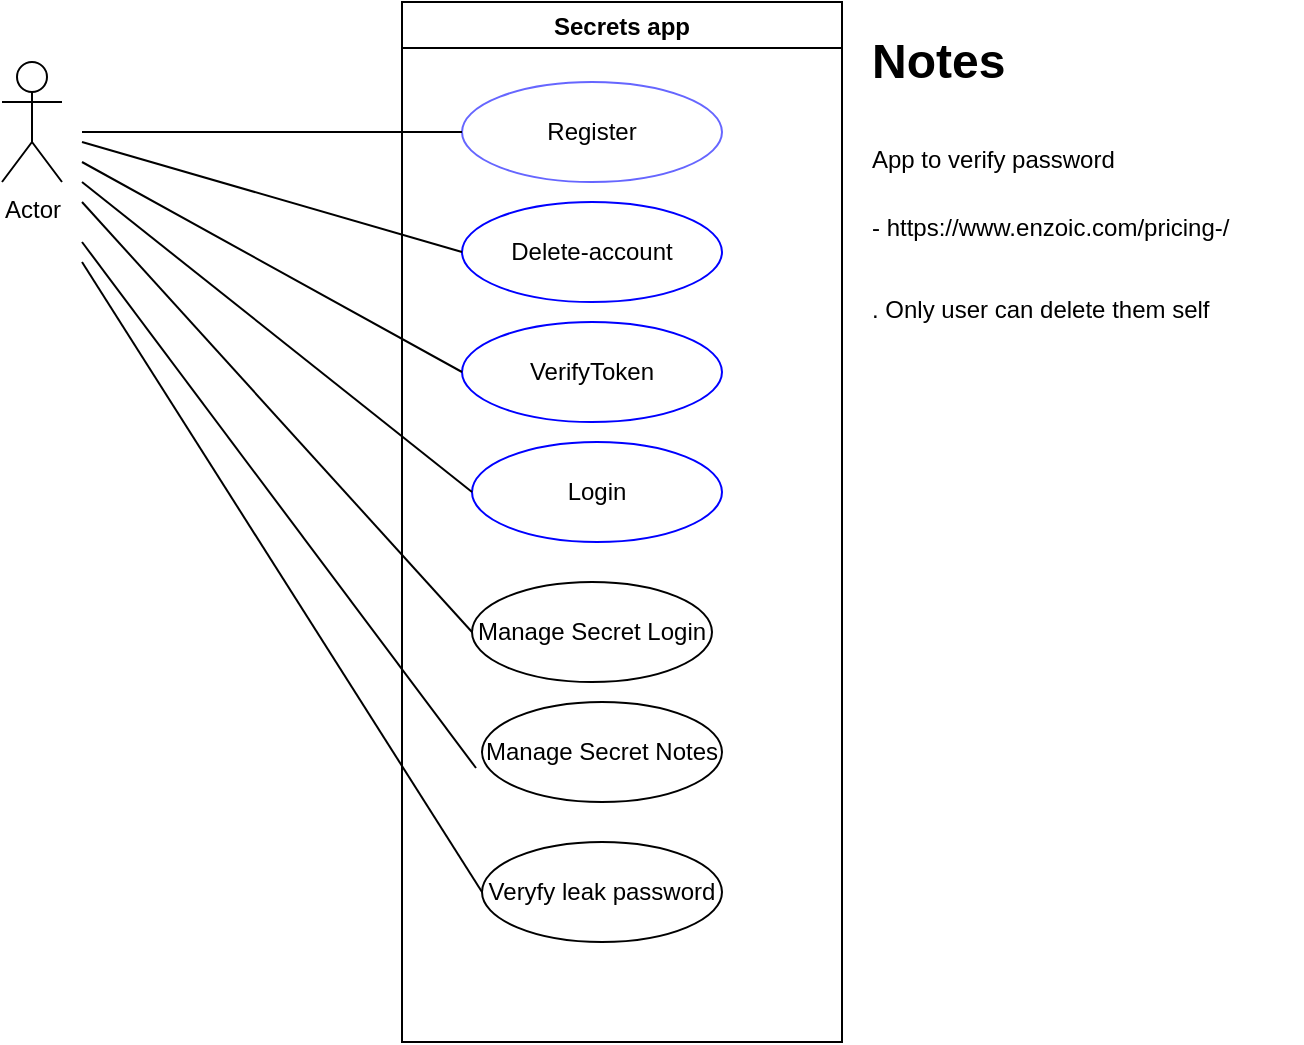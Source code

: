 <mxfile version="20.2.3" type="device" pages="4"><diagram id="1zSWGZ4YkznR0s2wG29c" name="Use cases"><mxGraphModel dx="1584" dy="905" grid="1" gridSize="10" guides="1" tooltips="1" connect="1" arrows="1" fold="1" page="1" pageScale="1" pageWidth="3300" pageHeight="4681" math="0" shadow="0"><root><mxCell id="0"/><mxCell id="1" parent="0"/><mxCell id="c0KjaMjC1XjiGLoEVpWk-1" value="Secrets app" style="swimlane;" parent="1" vertex="1"><mxGeometry x="580" y="160" width="220" height="520" as="geometry"/></mxCell><mxCell id="c0KjaMjC1XjiGLoEVpWk-2" value="Login" style="ellipse;whiteSpace=wrap;html=1;strokeColor=#0000FF;" parent="c0KjaMjC1XjiGLoEVpWk-1" vertex="1"><mxGeometry x="35" y="220" width="125" height="50" as="geometry"/></mxCell><mxCell id="c0KjaMjC1XjiGLoEVpWk-3" value="Register" style="ellipse;whiteSpace=wrap;html=1;strokeColor=#6666FF;" parent="c0KjaMjC1XjiGLoEVpWk-1" vertex="1"><mxGeometry x="30" y="40" width="130" height="50" as="geometry"/></mxCell><mxCell id="c0KjaMjC1XjiGLoEVpWk-4" value="Manage Secret Notes" style="ellipse;whiteSpace=wrap;html=1;" parent="c0KjaMjC1XjiGLoEVpWk-1" vertex="1"><mxGeometry x="40" y="350" width="120" height="50" as="geometry"/></mxCell><mxCell id="c0KjaMjC1XjiGLoEVpWk-5" value="Manage Secret Login" style="ellipse;whiteSpace=wrap;html=1;" parent="c0KjaMjC1XjiGLoEVpWk-1" vertex="1"><mxGeometry x="35" y="290" width="120" height="50" as="geometry"/></mxCell><mxCell id="0sYrpCbf6ypkABZBWFOA-1" value="Delete-account" style="ellipse;whiteSpace=wrap;html=1;strokeColor=#0000FF;" parent="c0KjaMjC1XjiGLoEVpWk-1" vertex="1"><mxGeometry x="30" y="100" width="130" height="50" as="geometry"/></mxCell><mxCell id="0sYrpCbf6ypkABZBWFOA-2" value="Veryfy leak password" style="ellipse;whiteSpace=wrap;html=1;" parent="c0KjaMjC1XjiGLoEVpWk-1" vertex="1"><mxGeometry x="40" y="420" width="120" height="50" as="geometry"/></mxCell><mxCell id="6meinT0-F7PYVYHXCCO--1" value="VerifyToken" style="ellipse;whiteSpace=wrap;html=1;strokeColor=#0000FF;" parent="c0KjaMjC1XjiGLoEVpWk-1" vertex="1"><mxGeometry x="30" y="160" width="130" height="50" as="geometry"/></mxCell><mxCell id="c0KjaMjC1XjiGLoEVpWk-6" value="Actor" style="shape=umlActor;verticalLabelPosition=bottom;verticalAlign=top;html=1;outlineConnect=0;" parent="1" vertex="1"><mxGeometry x="380" y="190" width="30" height="60" as="geometry"/></mxCell><mxCell id="c0KjaMjC1XjiGLoEVpWk-7" value="" style="endArrow=none;html=1;rounded=0;entryX=0;entryY=0.5;entryDx=0;entryDy=0;" parent="1" target="c0KjaMjC1XjiGLoEVpWk-3" edge="1"><mxGeometry width="50" height="50" relative="1" as="geometry"><mxPoint x="420" y="225" as="sourcePoint"/><mxPoint x="820" y="440" as="targetPoint"/></mxGeometry></mxCell><mxCell id="c0KjaMjC1XjiGLoEVpWk-8" value="" style="endArrow=none;html=1;rounded=0;entryX=0;entryY=0.5;entryDx=0;entryDy=0;" parent="1" target="c0KjaMjC1XjiGLoEVpWk-2" edge="1"><mxGeometry width="50" height="50" relative="1" as="geometry"><mxPoint x="420" y="250" as="sourcePoint"/><mxPoint x="530" y="300" as="targetPoint"/></mxGeometry></mxCell><mxCell id="c0KjaMjC1XjiGLoEVpWk-9" value="" style="endArrow=none;html=1;rounded=0;entryX=0;entryY=0.5;entryDx=0;entryDy=0;" parent="1" target="c0KjaMjC1XjiGLoEVpWk-5" edge="1"><mxGeometry width="50" height="50" relative="1" as="geometry"><mxPoint x="420" y="260" as="sourcePoint"/><mxPoint x="470" y="350" as="targetPoint"/></mxGeometry></mxCell><mxCell id="c0KjaMjC1XjiGLoEVpWk-10" value="" style="endArrow=none;html=1;rounded=0;entryX=-0.025;entryY=0.66;entryDx=0;entryDy=0;entryPerimeter=0;" parent="1" target="c0KjaMjC1XjiGLoEVpWk-4" edge="1"><mxGeometry width="50" height="50" relative="1" as="geometry"><mxPoint x="420" y="280" as="sourcePoint"/><mxPoint x="480" y="400" as="targetPoint"/></mxGeometry></mxCell><mxCell id="0sYrpCbf6ypkABZBWFOA-3" value="" style="endArrow=none;html=1;rounded=0;exitX=0;exitY=0.5;exitDx=0;exitDy=0;" parent="1" source="0sYrpCbf6ypkABZBWFOA-2" edge="1"><mxGeometry width="50" height="50" relative="1" as="geometry"><mxPoint x="780" y="490" as="sourcePoint"/><mxPoint x="420" y="290" as="targetPoint"/></mxGeometry></mxCell><mxCell id="6meinT0-F7PYVYHXCCO--2" value="" style="endArrow=none;html=1;rounded=0;exitX=0;exitY=0.5;exitDx=0;exitDy=0;" parent="1" source="0sYrpCbf6ypkABZBWFOA-1" edge="1"><mxGeometry width="50" height="50" relative="1" as="geometry"><mxPoint x="780" y="490" as="sourcePoint"/><mxPoint x="420" y="230" as="targetPoint"/></mxGeometry></mxCell><mxCell id="6meinT0-F7PYVYHXCCO--3" value="" style="endArrow=none;html=1;rounded=0;exitX=0;exitY=0.5;exitDx=0;exitDy=0;" parent="1" source="6meinT0-F7PYVYHXCCO--1" edge="1"><mxGeometry width="50" height="50" relative="1" as="geometry"><mxPoint x="300" y="420" as="sourcePoint"/><mxPoint x="420" y="240" as="targetPoint"/></mxGeometry></mxCell><mxCell id="T9KJWvarwyQUrdCG68Nn-1" value="&lt;h1&gt;&lt;span style=&quot;background-color: initial;&quot;&gt;Notes&lt;/span&gt;&lt;/h1&gt;&lt;h1&gt;&lt;span style=&quot;background-color: initial; font-size: 12px; font-weight: normal;&quot;&gt;App to verify password&amp;nbsp;&lt;/span&gt;&lt;/h1&gt;- https://www.enzoic.com/pricing-/&lt;h1&gt;&lt;span style=&quot;background-color: initial; font-size: 12px; font-weight: normal;&quot;&gt;. Only user can delete them self&amp;nbsp;&lt;/span&gt;&lt;br&gt;&lt;/h1&gt;" style="text;html=1;strokeColor=none;fillColor=none;spacing=5;spacingTop=-20;whiteSpace=wrap;overflow=hidden;rounded=0;" parent="1" vertex="1"><mxGeometry x="810" y="170" width="220" height="180" as="geometry"/></mxCell></root></mxGraphModel></diagram><diagram id="rDgFYK_eVO0XQKh0l6NA" name="Arquitecture-components"><mxGraphModel dx="1584" dy="905" grid="1" gridSize="10" guides="1" tooltips="1" connect="1" arrows="1" fold="1" page="1" pageScale="1" pageWidth="3300" pageHeight="4681" math="0" shadow="0"><root><mxCell id="0"/><mxCell id="1" parent="0"/><mxCell id="UdvS4ZAOFk8uiO6VuKk7-1" value="Backend server " style="swimlane;" parent="1" vertex="1"><mxGeometry x="600" y="220" width="400" height="270" as="geometry"/></mxCell><mxCell id="rLjw9fbIJYI8f9j2ftbb-34" style="edgeStyle=orthogonalEdgeStyle;rounded=0;orthogonalLoop=1;jettySize=auto;html=1;endArrow=none;endFill=0;" parent="UdvS4ZAOFk8uiO6VuKk7-1" source="rLjw9fbIJYI8f9j2ftbb-18" target="rLjw9fbIJYI8f9j2ftbb-20" edge="1"><mxGeometry relative="1" as="geometry"/></mxCell><mxCell id="rLjw9fbIJYI8f9j2ftbb-18" value="Auth" style="shape=module;align=left;spacingLeft=20;align=center;verticalAlign=top;strokeColor=#000000;fillColor=#FFFFFF;" parent="UdvS4ZAOFk8uiO6VuKk7-1" vertex="1"><mxGeometry x="60" y="60" width="130" height="60" as="geometry"/></mxCell><mxCell id="rLjw9fbIJYI8f9j2ftbb-35" style="edgeStyle=orthogonalEdgeStyle;rounded=0;orthogonalLoop=1;jettySize=auto;html=1;entryX=0;entryY=0;entryDx=0;entryDy=35;entryPerimeter=0;endArrow=none;endFill=0;" parent="UdvS4ZAOFk8uiO6VuKk7-1" source="rLjw9fbIJYI8f9j2ftbb-19" target="rLjw9fbIJYI8f9j2ftbb-20" edge="1"><mxGeometry relative="1" as="geometry"/></mxCell><mxCell id="M9wKYBilMoGEnmHelOAt-2" style="edgeStyle=orthogonalEdgeStyle;rounded=0;orthogonalLoop=1;jettySize=auto;html=1;entryX=0.042;entryY=0.52;entryDx=0;entryDy=0;entryPerimeter=0;endArrow=none;endFill=0;" parent="UdvS4ZAOFk8uiO6VuKk7-1" source="rLjw9fbIJYI8f9j2ftbb-19" target="M9wKYBilMoGEnmHelOAt-1" edge="1"><mxGeometry relative="1" as="geometry"/></mxCell><mxCell id="rLjw9fbIJYI8f9j2ftbb-19" value="Secret" style="shape=module;align=left;spacingLeft=20;align=center;verticalAlign=top;strokeColor=#000000;fillColor=#FFFFFF;" parent="UdvS4ZAOFk8uiO6VuKk7-1" vertex="1"><mxGeometry x="60" y="160" width="130" height="60" as="geometry"/></mxCell><mxCell id="rLjw9fbIJYI8f9j2ftbb-20" value="DB" style="shape=module;align=left;spacingLeft=20;align=center;verticalAlign=top;strokeColor=#000000;fillColor=#FFFFFF;" parent="UdvS4ZAOFk8uiO6VuKk7-1" vertex="1"><mxGeometry x="250" y="60" width="120" height="70" as="geometry"/></mxCell><mxCell id="rLjw9fbIJYI8f9j2ftbb-28" style="edgeStyle=orthogonalEdgeStyle;rounded=0;orthogonalLoop=1;jettySize=auto;html=1;endArrow=none;endFill=0;" parent="UdvS4ZAOFk8uiO6VuKk7-1" source="rLjw9fbIJYI8f9j2ftbb-25" target="rLjw9fbIJYI8f9j2ftbb-18" edge="1"><mxGeometry relative="1" as="geometry"/></mxCell><mxCell id="rLjw9fbIJYI8f9j2ftbb-25" value="" style="shape=providedRequiredInterface;html=1;verticalLabelPosition=bottom;sketch=0;strokeColor=#000000;fillColor=#FFFFFF;rotation=-185;" parent="UdvS4ZAOFk8uiO6VuKk7-1" vertex="1"><mxGeometry x="20" y="80" width="20" height="20" as="geometry"/></mxCell><mxCell id="rLjw9fbIJYI8f9j2ftbb-33" style="edgeStyle=orthogonalEdgeStyle;rounded=0;orthogonalLoop=1;jettySize=auto;html=1;endArrow=none;endFill=0;" parent="UdvS4ZAOFk8uiO6VuKk7-1" source="rLjw9fbIJYI8f9j2ftbb-29" target="rLjw9fbIJYI8f9j2ftbb-19" edge="1"><mxGeometry relative="1" as="geometry"/></mxCell><mxCell id="rLjw9fbIJYI8f9j2ftbb-29" value="" style="shape=providedRequiredInterface;html=1;verticalLabelPosition=bottom;sketch=0;strokeColor=#000000;fillColor=#FFFFFF;rotation=-185;" parent="UdvS4ZAOFk8uiO6VuKk7-1" vertex="1"><mxGeometry x="20" y="180" width="20" height="20" as="geometry"/></mxCell><mxCell id="rLjw9fbIJYI8f9j2ftbb-15" value="" style="sketch=0;aspect=fixed;html=1;points=[];align=center;image;fontSize=12;image=img/lib/mscae/Azure_Database_for_MySQL_servers.svg;strokeColor=#000000;fillColor=#FFFFFF;" parent="UdvS4ZAOFk8uiO6VuKk7-1" vertex="1"><mxGeometry x="304" y="86" width="30.4" height="40" as="geometry"/></mxCell><mxCell id="M9wKYBilMoGEnmHelOAt-1" value="Verify leak&#10;password" style="shape=module;align=left;spacingLeft=20;align=center;verticalAlign=top;strokeColor=#000000;fillColor=#FFFFFF;" parent="UdvS4ZAOFk8uiO6VuKk7-1" vertex="1"><mxGeometry x="250" y="180" width="120" height="50" as="geometry"/></mxCell><mxCell id="rLjw9fbIJYI8f9j2ftbb-5" value="FrontEnd Api" style="swimlane;fillColor=#FFFFFF;" parent="1" vertex="1"><mxGeometry x="250" y="220" width="240" height="260" as="geometry"/></mxCell><mxCell id="rLjw9fbIJYI8f9j2ftbb-12" value="Auth" style="swimlane;" parent="rLjw9fbIJYI8f9j2ftbb-5" vertex="1"><mxGeometry x="40" y="40" width="150" height="70" as="geometry"/></mxCell><mxCell id="rLjw9fbIJYI8f9j2ftbb-13" value="Secret" style="swimlane;" parent="rLjw9fbIJYI8f9j2ftbb-5" vertex="1"><mxGeometry x="40" y="150" width="150" height="80" as="geometry"/></mxCell><mxCell id="rLjw9fbIJYI8f9j2ftbb-27" style="edgeStyle=orthogonalEdgeStyle;rounded=0;orthogonalLoop=1;jettySize=auto;html=1;entryX=1;entryY=0.5;entryDx=0;entryDy=0;entryPerimeter=0;endArrow=none;endFill=0;" parent="1" source="rLjw9fbIJYI8f9j2ftbb-12" target="rLjw9fbIJYI8f9j2ftbb-25" edge="1"><mxGeometry relative="1" as="geometry"/></mxCell><mxCell id="rLjw9fbIJYI8f9j2ftbb-30" style="edgeStyle=orthogonalEdgeStyle;rounded=0;orthogonalLoop=1;jettySize=auto;html=1;entryX=1;entryY=0.5;entryDx=0;entryDy=0;entryPerimeter=0;endArrow=none;endFill=0;" parent="1" source="rLjw9fbIJYI8f9j2ftbb-13" target="rLjw9fbIJYI8f9j2ftbb-29" edge="1"><mxGeometry relative="1" as="geometry"/></mxCell><mxCell id="d1Tbd1w7pAjsljACcPdv-1" value="&lt;h1&gt;Note&lt;/h1&gt;&lt;p&gt;- The sql &lt;u&gt;query have to make in&amp;nbsp; Store procedures&lt;/u&gt;.&lt;/p&gt;&lt;p&gt;-&amp;nbsp; Crear repo front y back * Gio&lt;/p&gt;&lt;p&gt;-&amp;nbsp; Api que haga llamado a un SP repo git - Spring Web&amp;nbsp;&lt;/p&gt;" style="text;html=1;strokeColor=none;fillColor=none;spacing=5;spacingTop=-20;whiteSpace=wrap;overflow=hidden;rounded=0;" parent="1" vertex="1"><mxGeometry x="250" y="510" width="350" height="120" as="geometry"/></mxCell></root></mxGraphModel></diagram><diagram id="fa6pDN-ql7N9ZuGto5j2" name="ER"><mxGraphModel dx="634" dy="362" grid="1" gridSize="10" guides="1" tooltips="1" connect="1" arrows="1" fold="1" page="1" pageScale="1" pageWidth="3300" pageHeight="4681" math="0" shadow="0"><root><mxCell id="0"/><mxCell id="1" parent="0"/><mxCell id="lTCs6kBQ0I_-iMZ3h4Wi-3" value="&lt;div style=&quot;box-sizing:border-box;width:100%;background:#e4e4e4;padding:2px;&quot;&gt;user&lt;/div&gt;&lt;table style=&quot;width:100%;font-size:1em;&quot; cellpadding=&quot;2&quot; cellspacing=&quot;0&quot;&gt;&lt;tbody&gt;&lt;tr&gt;&lt;td&gt;PK&lt;/td&gt;&lt;td&gt;user_id&lt;/td&gt;&lt;/tr&gt;&lt;tr&gt;&lt;td&gt;FK1&lt;/td&gt;&lt;td&gt;foreignKey&lt;/td&gt;&lt;/tr&gt;&lt;tr&gt;&lt;td&gt;&lt;/td&gt;&lt;td&gt;fieldname&lt;/td&gt;&lt;/tr&gt;&lt;/tbody&gt;&lt;/table&gt;" style="verticalAlign=top;align=left;overflow=fill;html=1;strokeColor=#000000;fillColor=#FFFFFF;" parent="1" vertex="1"><mxGeometry x="750" y="380" width="180" height="90" as="geometry"/></mxCell><mxCell id="lTCs6kBQ0I_-iMZ3h4Wi-6" style="edgeStyle=orthogonalEdgeStyle;rounded=0;orthogonalLoop=1;jettySize=auto;html=1;entryX=0;entryY=0.5;entryDx=0;entryDy=0;endArrow=classic;endFill=1;" parent="1" source="lTCs6kBQ0I_-iMZ3h4Wi-4" target="lTCs6kBQ0I_-iMZ3h4Wi-3" edge="1"><mxGeometry relative="1" as="geometry"/></mxCell><mxCell id="lTCs6kBQ0I_-iMZ3h4Wi-4" value="&lt;div style=&quot;box-sizing:border-box;width:100%;background:#e4e4e4;padding:2px;&quot;&gt;secret_password&lt;/div&gt;&lt;table style=&quot;width:100%;font-size:1em;&quot; cellpadding=&quot;2&quot; cellspacing=&quot;0&quot;&gt;&lt;tbody&gt;&lt;tr&gt;&lt;td&gt;PK&lt;/td&gt;&lt;td&gt;secret-password_id&lt;/td&gt;&lt;/tr&gt;&lt;tr&gt;&lt;td&gt;FK1&lt;/td&gt;&lt;td&gt;user_id_fk&lt;/td&gt;&lt;/tr&gt;&lt;tr&gt;&lt;td&gt;&lt;/td&gt;&lt;td&gt;&lt;br&gt;&lt;/td&gt;&lt;/tr&gt;&lt;/tbody&gt;&lt;/table&gt;" style="verticalAlign=top;align=left;overflow=fill;html=1;strokeColor=#000000;fillColor=#FFFFFF;" parent="1" vertex="1"><mxGeometry x="440" y="380" width="180" height="90" as="geometry"/></mxCell><mxCell id="lTCs6kBQ0I_-iMZ3h4Wi-7" style="edgeStyle=orthogonalEdgeStyle;rounded=0;orthogonalLoop=1;jettySize=auto;html=1;entryX=0;entryY=0.5;entryDx=0;entryDy=0;endArrow=classic;endFill=1;" parent="1" source="lTCs6kBQ0I_-iMZ3h4Wi-5" target="lTCs6kBQ0I_-iMZ3h4Wi-3" edge="1"><mxGeometry relative="1" as="geometry"/></mxCell><mxCell id="Frsh743D2BRC0KN3r1JZ-1" value="*..1" style="edgeLabel;html=1;align=center;verticalAlign=middle;resizable=0;points=[];" parent="lTCs6kBQ0I_-iMZ3h4Wi-7" vertex="1" connectable="0"><mxGeometry x="0.832" y="1" relative="1" as="geometry"><mxPoint x="-84" y="-14" as="offset"/></mxGeometry></mxCell><mxCell id="lTCs6kBQ0I_-iMZ3h4Wi-5" value="&lt;div style=&quot;box-sizing:border-box;width:100%;background:#e4e4e4;padding:2px;&quot;&gt;secret_note&lt;/div&gt;&lt;table style=&quot;width:100%;font-size:1em;&quot; cellpadding=&quot;2&quot; cellspacing=&quot;0&quot;&gt;&lt;tbody&gt;&lt;tr&gt;&lt;td&gt;PK&lt;/td&gt;&lt;td&gt;secret_note_id&lt;/td&gt;&lt;/tr&gt;&lt;tr&gt;&lt;td&gt;FK1&lt;/td&gt;&lt;td&gt;user_id_fk&lt;/td&gt;&lt;/tr&gt;&lt;tr&gt;&lt;td&gt;&lt;/td&gt;&lt;td&gt;&lt;br&gt;&lt;/td&gt;&lt;/tr&gt;&lt;/tbody&gt;&lt;/table&gt;" style="verticalAlign=top;align=left;overflow=fill;html=1;strokeColor=#000000;fillColor=#FFFFFF;" parent="1" vertex="1"><mxGeometry x="440" y="560" width="180" height="90" as="geometry"/></mxCell><mxCell id="Frsh743D2BRC0KN3r1JZ-2" value="*..1" style="edgeLabel;html=1;align=center;verticalAlign=middle;resizable=0;points=[];" parent="1" vertex="1" connectable="0"><mxGeometry x="650" y="420" as="geometry"><mxPoint x="-17" y="151" as="offset"/></mxGeometry></mxCell></root></mxGraphModel></diagram><diagram id="xBiVXTbajv1pOCYEHzX9" name="Arqutecture"><mxGraphModel dx="1584" dy="905" grid="1" gridSize="10" guides="1" tooltips="1" connect="1" arrows="1" fold="1" page="1" pageScale="1" pageWidth="3300" pageHeight="4681" math="0" shadow="0"><root><mxCell id="0"/><mxCell id="1" parent="0"/><mxCell id="OpZ1ma0EVBF3K6fjopMF-1" value="RegisterPasswotd&#10;Controller" style="shape=module;align=left;spacingLeft=20;align=center;verticalAlign=top;" parent="1" vertex="1"><mxGeometry x="907" y="325" width="133" height="50" as="geometry"/></mxCell><mxCell id="OpZ1ma0EVBF3K6fjopMF-2" value="DownloadFile&#10;Controller&#10;" style="shape=module;align=left;spacingLeft=20;align=center;verticalAlign=top;" parent="1" vertex="1"><mxGeometry x="904.5" y="395" width="135.5" height="50" as="geometry"/></mxCell><mxCell id="OpZ1ma0EVBF3K6fjopMF-3" value="RegisterPassword" style="shape=module;align=left;spacingLeft=20;align=center;verticalAlign=top;" parent="1" vertex="1"><mxGeometry x="430" y="326" width="124" height="50" as="geometry"/></mxCell><mxCell id="OpZ1ma0EVBF3K6fjopMF-4" value="Secrets&#10;Repository" style="shape=module;align=left;spacingLeft=20;align=center;verticalAlign=top;" parent="1" vertex="1"><mxGeometry x="688" y="374" width="100" height="61" as="geometry"/></mxCell><mxCell id="OpZ1ma0EVBF3K6fjopMF-5" value="" style="endArrow=open;html=1;rounded=0;entryX=0.102;entryY=0.819;entryDx=0;entryDy=0;entryPerimeter=0;exitX=1;exitY=0.75;exitDx=0;exitDy=0;endFill=0;" parent="1" source="OpZ1ma0EVBF3K6fjopMF-3" target="OpZ1ma0EVBF3K6fjopMF-4" edge="1"><mxGeometry width="50" height="50" relative="1" as="geometry"><mxPoint x="424" y="536" as="sourcePoint"/><mxPoint x="474" y="486" as="targetPoint"/><Array as="points"><mxPoint x="609" y="363"/><mxPoint x="609" y="377"/><mxPoint x="609" y="424"/></Array></mxGeometry></mxCell><mxCell id="OpZ1ma0EVBF3K6fjopMF-6" value="" style="endArrow=open;html=1;rounded=0;endFill=0;exitX=1.003;exitY=0.609;exitDx=0;exitDy=0;exitPerimeter=0;entryX=0.098;entryY=0.817;entryDx=0;entryDy=0;entryPerimeter=0;" parent="1" source="OpZ1ma0EVBF3K6fjopMF-35" target="OpZ1ma0EVBF3K6fjopMF-4" edge="1"><mxGeometry width="50" height="50" relative="1" as="geometry"><mxPoint x="588" y="446" as="sourcePoint"/><mxPoint x="639" y="420" as="targetPoint"/><Array as="points"><mxPoint x="609" y="446"/><mxPoint x="609" y="424"/></Array></mxGeometry></mxCell><mxCell id="OpZ1ma0EVBF3K6fjopMF-7" value="Secret&#10;Password" style="shape=module;align=left;spacingLeft=20;align=center;verticalAlign=top;" parent="1" vertex="1"><mxGeometry x="275" y="326" width="100" height="50" as="geometry"/></mxCell><mxCell id="OpZ1ma0EVBF3K6fjopMF-8" value="" style="endArrow=open;html=1;rounded=0;entryX=1;entryY=0.5;entryDx=0;entryDy=0;endFill=0;" parent="1" source="OpZ1ma0EVBF3K6fjopMF-1" target="OpZ1ma0EVBF3K6fjopMF-3" edge="1"><mxGeometry width="50" height="50" relative="1" as="geometry"><mxPoint x="711" y="239" as="sourcePoint"/><mxPoint x="761" y="189" as="targetPoint"/></mxGeometry></mxCell><mxCell id="OpZ1ma0EVBF3K6fjopMF-9" value="" style="endArrow=open;html=1;rounded=0;endFill=0;entryX=1;entryY=0.5;entryDx=0;entryDy=0;" parent="1" source="OpZ1ma0EVBF3K6fjopMF-3" target="OpZ1ma0EVBF3K6fjopMF-7" edge="1"><mxGeometry width="50" height="50" relative="1" as="geometry"><mxPoint x="450" y="278" as="sourcePoint"/><mxPoint x="387" y="351" as="targetPoint"/></mxGeometry></mxCell><mxCell id="OpZ1ma0EVBF3K6fjopMF-10" value="" style="endArrow=open;html=1;rounded=0;exitX=0.013;exitY=0.429;exitDx=0;exitDy=0;exitPerimeter=0;endFill=0;entryX=1;entryY=0.5;entryDx=0;entryDy=0;" parent="1" source="OpZ1ma0EVBF3K6fjopMF-35" target="OpZ1ma0EVBF3K6fjopMF-7" edge="1"><mxGeometry width="50" height="50" relative="1" as="geometry"><mxPoint x="453" y="434" as="sourcePoint"/><mxPoint x="387" y="351" as="targetPoint"/><Array as="points"><mxPoint x="422" y="436"/><mxPoint x="422" y="351"/></Array></mxGeometry></mxCell><mxCell id="OpZ1ma0EVBF3K6fjopMF-11" value="1" style="ellipse;whiteSpace=wrap;html=1;aspect=fixed;" parent="1" vertex="1"><mxGeometry x="813" y="397" width="14" height="14" as="geometry"/></mxCell><mxCell id="OpZ1ma0EVBF3K6fjopMF-12" value="" style="group" parent="1" vertex="1" connectable="0"><mxGeometry x="720" y="778" width="121" height="50" as="geometry"/></mxCell><mxCell id="OpZ1ma0EVBF3K6fjopMF-13" value="File&#10;Repository &#10;Impl&#10;" style="shape=module;align=left;spacingLeft=20;align=center;verticalAlign=top;" parent="OpZ1ma0EVBF3K6fjopMF-12" vertex="1"><mxGeometry x="23.148" width="97.852" height="50" as="geometry"/></mxCell><mxCell id="OpZ1ma0EVBF3K6fjopMF-14" value="1" style="ellipse;whiteSpace=wrap;html=1;aspect=fixed;" parent="OpZ1ma0EVBF3K6fjopMF-12" vertex="1"><mxGeometry y="18" width="14" height="14" as="geometry"/></mxCell><mxCell id="OpZ1ma0EVBF3K6fjopMF-15" value="" style="endArrow=none;html=1;rounded=0;entryX=1;entryY=0.5;entryDx=0;entryDy=0;" parent="OpZ1ma0EVBF3K6fjopMF-12" source="OpZ1ma0EVBF3K6fjopMF-13" target="OpZ1ma0EVBF3K6fjopMF-14" edge="1"><mxGeometry width="50" height="50" relative="1" as="geometry"><mxPoint x="-81.017" y="74" as="sourcePoint"/><mxPoint x="-28.409" y="24" as="targetPoint"/></mxGeometry></mxCell><mxCell id="OpZ1ma0EVBF3K6fjopMF-16" value="" style="rounded=0;whiteSpace=wrap;html=1;" parent="1" vertex="1"><mxGeometry x="250" y="879" width="790" height="6" as="geometry"/></mxCell><mxCell id="OpZ1ma0EVBF3K6fjopMF-17" value="" style="rounded=0;whiteSpace=wrap;html=1;" parent="1" vertex="1"><mxGeometry x="409" y="284" width="5" height="594" as="geometry"/></mxCell><mxCell id="OpZ1ma0EVBF3K6fjopMF-18" value="" style="rounded=0;whiteSpace=wrap;html=1;" parent="1" vertex="1"><mxGeometry x="570" y="285" width="4" height="589" as="geometry"/></mxCell><mxCell id="OpZ1ma0EVBF3K6fjopMF-19" value="" style="rounded=0;whiteSpace=wrap;html=1;" parent="1" vertex="1"><mxGeometry x="857" y="279" width="4" height="597" as="geometry"/></mxCell><mxCell id="nTZGeQEN_705f2jV9SWP-1" value="" style="edgeStyle=orthogonalEdgeStyle;rounded=0;orthogonalLoop=1;jettySize=auto;html=1;" parent="1" source="OpZ1ma0EVBF3K6fjopMF-20" target="OpZ1ma0EVBF3K6fjopMF-41" edge="1"><mxGeometry relative="1" as="geometry"/></mxCell><mxCell id="OpZ1ma0EVBF3K6fjopMF-20" value="" style="rounded=0;whiteSpace=wrap;html=1;" parent="1" vertex="1"><mxGeometry x="575" y="731" width="283" height="6" as="geometry"/></mxCell><mxCell id="OpZ1ma0EVBF3K6fjopMF-21" value="&lt;b&gt;MODELS&lt;/b&gt;" style="text;html=1;strokeColor=none;fillColor=none;align=center;verticalAlign=middle;whiteSpace=wrap;rounded=0;" parent="1" vertex="1"><mxGeometry x="297" y="287" width="60" height="30" as="geometry"/></mxCell><mxCell id="OpZ1ma0EVBF3K6fjopMF-22" value="&lt;b&gt;USE CASES&lt;/b&gt;" style="text;html=1;strokeColor=none;fillColor=none;align=center;verticalAlign=middle;whiteSpace=wrap;rounded=0;" parent="1" vertex="1"><mxGeometry x="452" y="290" width="90" height="30" as="geometry"/></mxCell><mxCell id="OpZ1ma0EVBF3K6fjopMF-23" value="&lt;b&gt;PORTS ADAPTERS&lt;/b&gt;" style="text;html=1;strokeColor=none;fillColor=none;align=center;verticalAlign=middle;whiteSpace=wrap;rounded=0;" parent="1" vertex="1"><mxGeometry x="660.5" y="287" width="123.5" height="30" as="geometry"/></mxCell><mxCell id="OpZ1ma0EVBF3K6fjopMF-24" value="&lt;b&gt;ENTRY POINT&lt;/b&gt;" style="text;html=1;strokeColor=none;fillColor=none;align=center;verticalAlign=middle;whiteSpace=wrap;rounded=0;" parent="1" vertex="1"><mxGeometry x="886.5" y="287" width="123.5" height="30" as="geometry"/></mxCell><mxCell id="OpZ1ma0EVBF3K6fjopMF-25" value="&lt;b&gt;DOMAIN&lt;/b&gt;" style="rounded=0;whiteSpace=wrap;html=1;" parent="1" vertex="1"><mxGeometry x="276" y="260" width="300" height="24" as="geometry"/></mxCell><mxCell id="OpZ1ma0EVBF3K6fjopMF-26" value="&lt;b&gt;INFRAESTRUCTURE&lt;/b&gt;" style="rounded=0;whiteSpace=wrap;html=1;" parent="1" vertex="1"><mxGeometry x="580" y="260" width="470" height="24" as="geometry"/></mxCell><mxCell id="OpZ1ma0EVBF3K6fjopMF-27" value="" style="endArrow=open;html=1;rounded=0;exitX=1;exitY=0.5;exitDx=0;exitDy=0;entryX=0.101;entryY=0.819;entryDx=0;entryDy=0;entryPerimeter=0;endFill=0;" parent="1" source="OpZ1ma0EVBF3K6fjopMF-36" target="OpZ1ma0EVBF3K6fjopMF-4" edge="1"><mxGeometry width="50" height="50" relative="1" as="geometry"><mxPoint x="653" y="547" as="sourcePoint"/><mxPoint x="703" y="497" as="targetPoint"/><Array as="points"><mxPoint x="609" y="513"/><mxPoint x="609" y="424"/></Array></mxGeometry></mxCell><mxCell id="OpZ1ma0EVBF3K6fjopMF-30" value="" style="endArrow=open;html=1;rounded=0;endFill=0;exitX=1.003;exitY=0.609;exitDx=0;exitDy=0;exitPerimeter=0;entryX=0.098;entryY=0.817;entryDx=0;entryDy=0;entryPerimeter=0;" parent="1" source="OpZ1ma0EVBF3K6fjopMF-35" target="OpZ1ma0EVBF3K6fjopMF-4" edge="1"><mxGeometry width="50" height="50" relative="1" as="geometry"><mxPoint x="574.3" y="445.841" as="sourcePoint"/><mxPoint x="649.8" y="423.837" as="targetPoint"/><Array as="points"><mxPoint x="609" y="446"/><mxPoint x="609" y="424"/></Array></mxGeometry></mxCell><mxCell id="OpZ1ma0EVBF3K6fjopMF-31" value="ListPassword&#10;Controller&#10;" style="shape=module;align=left;spacingLeft=20;align=center;verticalAlign=top;" parent="1" vertex="1"><mxGeometry x="904" y="485" width="136" height="50" as="geometry"/></mxCell><mxCell id="OpZ1ma0EVBF3K6fjopMF-32" value="RegisterNote&#10;Controller&#10;" style="shape=module;align=left;spacingLeft=20;align=center;verticalAlign=top;" parent="1" vertex="1"><mxGeometry x="903.63" y="554.5" width="136.38" height="50" as="geometry"/></mxCell><mxCell id="OpZ1ma0EVBF3K6fjopMF-33" value="ListNote&#10;Controller&#10;" style="shape=module;align=left;spacingLeft=20;align=center;verticalAlign=top;" parent="1" vertex="1"><mxGeometry x="905" y="629" width="135" height="50" as="geometry"/></mxCell><mxCell id="OpZ1ma0EVBF3K6fjopMF-34" value="" style="group" parent="1" vertex="1" connectable="0"><mxGeometry x="420" y="415" width="130" height="263" as="geometry"/></mxCell><mxCell id="OpZ1ma0EVBF3K6fjopMF-35" value="UpdatePassword" style="shape=module;align=left;spacingLeft=20;align=center;verticalAlign=top;" parent="OpZ1ma0EVBF3K6fjopMF-34" vertex="1"><mxGeometry x="11.818" width="118.182" height="49" as="geometry"/></mxCell><mxCell id="OpZ1ma0EVBF3K6fjopMF-36" value="ListPassword" style="shape=module;align=left;spacingLeft=20;align=center;verticalAlign=top;" parent="OpZ1ma0EVBF3K6fjopMF-34" vertex="1"><mxGeometry x="5.909" y="72" width="124.091" height="50" as="geometry"/></mxCell><mxCell id="OpZ1ma0EVBF3K6fjopMF-37" value="List-Note" style="shape=module;align=left;spacingLeft=20;align=center;verticalAlign=top;" parent="OpZ1ma0EVBF3K6fjopMF-34" vertex="1"><mxGeometry y="213" width="127.636" height="50" as="geometry"/></mxCell><mxCell id="OpZ1ma0EVBF3K6fjopMF-38" value="RegisterNote" style="shape=module;align=left;spacingLeft=20;align=center;verticalAlign=top;" parent="OpZ1ma0EVBF3K6fjopMF-34" vertex="1"><mxGeometry x="3.545" y="146" width="124.091" height="50" as="geometry"/></mxCell><mxCell id="OpZ1ma0EVBF3K6fjopMF-39" value="Register User" style="shape=module;align=left;spacingLeft=20;align=center;verticalAlign=top;" parent="1" vertex="1"><mxGeometry x="426" y="699" width="109" height="50" as="geometry"/></mxCell><mxCell id="OpZ1ma0EVBF3K6fjopMF-40" value="Validate User" style="shape=module;align=left;spacingLeft=20;align=center;verticalAlign=top;" parent="1" vertex="1"><mxGeometry x="426" y="773" width="109" height="50" as="geometry"/></mxCell><mxCell id="OpZ1ma0EVBF3K6fjopMF-41" value="User&#10;Repository" style="shape=module;align=left;spacingLeft=20;align=center;verticalAlign=top;" parent="1" vertex="1"><mxGeometry x="678" y="664" width="100" height="61" as="geometry"/></mxCell><mxCell id="OpZ1ma0EVBF3K6fjopMF-42" value="3" style="ellipse;whiteSpace=wrap;html=1;aspect=fixed;" parent="1" vertex="1"><mxGeometry x="585" y="423" width="14" height="14" as="geometry"/></mxCell><mxCell id="OpZ1ma0EVBF3K6fjopMF-43" value="5" style="ellipse;whiteSpace=wrap;html=1;aspect=fixed;" parent="1" vertex="1"><mxGeometry x="584" y="568" width="14" height="14" as="geometry"/></mxCell><mxCell id="OpZ1ma0EVBF3K6fjopMF-44" value="" style="group" parent="1" vertex="1" connectable="0"><mxGeometry x="587" y="777" width="121" height="50" as="geometry"/></mxCell><mxCell id="OpZ1ma0EVBF3K6fjopMF-45" value="Notes&#10;Repository &#10;Impl&#10;" style="shape=module;align=left;spacingLeft=20;align=center;verticalAlign=top;" parent="OpZ1ma0EVBF3K6fjopMF-44" vertex="1"><mxGeometry x="23.148" width="97.852" height="50" as="geometry"/></mxCell><mxCell id="OpZ1ma0EVBF3K6fjopMF-46" value="2" style="ellipse;whiteSpace=wrap;html=1;aspect=fixed;" parent="OpZ1ma0EVBF3K6fjopMF-44" vertex="1"><mxGeometry y="18" width="14" height="14" as="geometry"/></mxCell><mxCell id="OpZ1ma0EVBF3K6fjopMF-47" value="" style="endArrow=none;html=1;rounded=0;entryX=1;entryY=0.5;entryDx=0;entryDy=0;" parent="OpZ1ma0EVBF3K6fjopMF-44" source="OpZ1ma0EVBF3K6fjopMF-45" target="OpZ1ma0EVBF3K6fjopMF-46" edge="1"><mxGeometry width="50" height="50" relative="1" as="geometry"><mxPoint x="-81.017" y="74" as="sourcePoint"/><mxPoint x="-28.409" y="24" as="targetPoint"/></mxGeometry></mxCell><mxCell id="OpZ1ma0EVBF3K6fjopMF-48" value="6" style="ellipse;whiteSpace=wrap;html=1;aspect=fixed;" parent="1" vertex="1"><mxGeometry x="584" y="632" width="14" height="14" as="geometry"/></mxCell><mxCell id="OpZ1ma0EVBF3K6fjopMF-49" value="User" style="shape=module;align=left;spacingLeft=20;align=center;verticalAlign=top;" parent="1" vertex="1"><mxGeometry x="263" y="702" width="109" height="50" as="geometry"/></mxCell><mxCell id="OpZ1ma0EVBF3K6fjopMF-50" value="" style="endArrow=open;html=1;rounded=0;entryX=0.103;entryY=0.891;entryDx=0;entryDy=0;entryPerimeter=0;exitX=0.993;exitY=0.377;exitDx=0;exitDy=0;exitPerimeter=0;endFill=0;" parent="1" source="OpZ1ma0EVBF3K6fjopMF-39" target="OpZ1ma0EVBF3K6fjopMF-41" edge="1"><mxGeometry width="50" height="50" relative="1" as="geometry"><mxPoint x="595" y="727" as="sourcePoint"/><mxPoint x="645" y="677" as="targetPoint"/></mxGeometry></mxCell><mxCell id="OpZ1ma0EVBF3K6fjopMF-51" value="" style="endArrow=open;html=1;rounded=0;exitX=1;exitY=0.5;exitDx=0;exitDy=0;endFill=0;entryX=0.101;entryY=0.894;entryDx=0;entryDy=0;entryPerimeter=0;" parent="1" source="OpZ1ma0EVBF3K6fjopMF-40" target="OpZ1ma0EVBF3K6fjopMF-41" edge="1"><mxGeometry width="50" height="50" relative="1" as="geometry"><mxPoint x="602" y="609" as="sourcePoint"/><mxPoint x="688" y="718" as="targetPoint"/><Array as="points"><mxPoint x="559" y="798"/><mxPoint x="559" y="718"/></Array></mxGeometry></mxCell><mxCell id="OpZ1ma0EVBF3K6fjopMF-52" value="" style="endArrow=open;html=1;rounded=0;endFill=0;entryX=0.991;entryY=0.298;entryDx=0;entryDy=0;entryPerimeter=0;" parent="1" target="OpZ1ma0EVBF3K6fjopMF-35" edge="1"><mxGeometry width="50" height="50" relative="1" as="geometry"><mxPoint x="585" y="430" as="sourcePoint"/><mxPoint x="541" y="428" as="targetPoint"/></mxGeometry></mxCell><mxCell id="OpZ1ma0EVBF3K6fjopMF-53" value="" style="endArrow=open;html=1;rounded=0;endFill=0;entryX=1;entryY=0.25;entryDx=0;entryDy=0;startArrow=none;" parent="1" source="OpZ1ma0EVBF3K6fjopMF-54" target="OpZ1ma0EVBF3K6fjopMF-36" edge="1"><mxGeometry width="50" height="50" relative="1" as="geometry"><mxPoint x="586" y="500" as="sourcePoint"/><mxPoint x="542" y="429" as="targetPoint"/><Array as="points"/></mxGeometry></mxCell><mxCell id="OpZ1ma0EVBF3K6fjopMF-54" value="4" style="ellipse;whiteSpace=wrap;html=1;aspect=fixed;" parent="1" vertex="1"><mxGeometry x="586" y="493" width="14" height="14" as="geometry"/></mxCell><mxCell id="OpZ1ma0EVBF3K6fjopMF-55" value="" style="endArrow=open;html=1;rounded=0;entryX=0.992;entryY=0.301;entryDx=0;entryDy=0;entryPerimeter=0;endFill=0;" parent="1" target="OpZ1ma0EVBF3K6fjopMF-38" edge="1"><mxGeometry width="50" height="50" relative="1" as="geometry"><mxPoint x="583" y="576" as="sourcePoint"/><mxPoint x="689" y="550" as="targetPoint"/></mxGeometry></mxCell><mxCell id="OpZ1ma0EVBF3K6fjopMF-56" value="" style="endArrow=open;html=1;rounded=0;entryX=1;entryY=0.25;entryDx=0;entryDy=0;exitX=-0.13;exitY=0.613;exitDx=0;exitDy=0;exitPerimeter=0;endFill=0;" parent="1" source="OpZ1ma0EVBF3K6fjopMF-48" target="OpZ1ma0EVBF3K6fjopMF-37" edge="1"><mxGeometry width="50" height="50" relative="1" as="geometry"><mxPoint x="645" y="659" as="sourcePoint"/><mxPoint x="695" y="609" as="targetPoint"/></mxGeometry></mxCell><mxCell id="OpZ1ma0EVBF3K6fjopMF-57" value="3" style="ellipse;whiteSpace=wrap;html=1;aspect=fixed;" parent="1" vertex="1"><mxGeometry x="808" y="687.5" width="14" height="14" as="geometry"/></mxCell><mxCell id="OpZ1ma0EVBF3K6fjopMF-58" value="" style="endArrow=open;html=1;rounded=0;entryX=1;entryY=0.5;entryDx=0;entryDy=0;exitX=0;exitY=0.5;exitDx=0;exitDy=0;endFill=0;" parent="1" source="OpZ1ma0EVBF3K6fjopMF-11" target="OpZ1ma0EVBF3K6fjopMF-4" edge="1"><mxGeometry width="50" height="50" relative="1" as="geometry"><mxPoint x="744" y="523" as="sourcePoint"/><mxPoint x="794" y="473" as="targetPoint"/></mxGeometry></mxCell><mxCell id="OpZ1ma0EVBF3K6fjopMF-59" value="" style="endArrow=open;html=1;rounded=0;entryX=1;entryY=0.328;entryDx=0;entryDy=0;entryPerimeter=0;endFill=0;" parent="1" target="OpZ1ma0EVBF3K6fjopMF-49" edge="1"><mxGeometry width="50" height="50" relative="1" as="geometry"><mxPoint x="425" y="718" as="sourcePoint"/><mxPoint x="403" y="633" as="targetPoint"/></mxGeometry></mxCell><mxCell id="OpZ1ma0EVBF3K6fjopMF-60" value="" style="endArrow=open;html=1;rounded=0;entryX=0.992;entryY=0.337;entryDx=0;entryDy=0;entryPerimeter=0;exitX=0;exitY=0;exitDx=0;exitDy=15;exitPerimeter=0;endFill=0;" parent="1" source="OpZ1ma0EVBF3K6fjopMF-40" target="OpZ1ma0EVBF3K6fjopMF-49" edge="1"><mxGeometry width="50" height="50" relative="1" as="geometry"><mxPoint x="301" y="849" as="sourcePoint"/><mxPoint x="351" y="799" as="targetPoint"/><Array as="points"><mxPoint x="403" y="788"/><mxPoint x="404" y="718"/></Array></mxGeometry></mxCell><mxCell id="OpZ1ma0EVBF3K6fjopMF-61" value="" style="endArrow=open;html=1;rounded=0;entryX=1;entryY=0.5;entryDx=0;entryDy=0;exitX=0;exitY=0.5;exitDx=0;exitDy=0;endFill=0;" parent="1" source="OpZ1ma0EVBF3K6fjopMF-57" target="OpZ1ma0EVBF3K6fjopMF-41" edge="1"><mxGeometry width="50" height="50" relative="1" as="geometry"><mxPoint x="796" y="646" as="sourcePoint"/><mxPoint x="846" y="596" as="targetPoint"/></mxGeometry></mxCell><mxCell id="OpZ1ma0EVBF3K6fjopMF-62" value="3" style="ellipse;whiteSpace=wrap;html=1;aspect=fixed;" parent="1" vertex="1"><mxGeometry x="871" y="403" width="14" height="14" as="geometry"/></mxCell><mxCell id="OpZ1ma0EVBF3K6fjopMF-63" style="edgeStyle=orthogonalEdgeStyle;rounded=0;orthogonalLoop=1;jettySize=auto;html=1;entryX=0;entryY=0;entryDx=0;entryDy=15;entryPerimeter=0;endArrow=none;endFill=0;" parent="1" source="OpZ1ma0EVBF3K6fjopMF-64" target="OpZ1ma0EVBF3K6fjopMF-31" edge="1"><mxGeometry relative="1" as="geometry"/></mxCell><mxCell id="OpZ1ma0EVBF3K6fjopMF-64" value="4" style="ellipse;whiteSpace=wrap;html=1;aspect=fixed;fontStyle=1" parent="1" vertex="1"><mxGeometry x="872" y="492" width="14" height="14" as="geometry"/></mxCell><mxCell id="OpZ1ma0EVBF3K6fjopMF-65" style="edgeStyle=orthogonalEdgeStyle;rounded=0;orthogonalLoop=1;jettySize=auto;html=1;entryX=0;entryY=0;entryDx=0;entryDy=15;entryPerimeter=0;endArrow=none;endFill=0;" parent="1" source="OpZ1ma0EVBF3K6fjopMF-66" target="OpZ1ma0EVBF3K6fjopMF-32" edge="1"><mxGeometry relative="1" as="geometry"/></mxCell><mxCell id="OpZ1ma0EVBF3K6fjopMF-66" value="5" style="ellipse;whiteSpace=wrap;html=1;aspect=fixed;fontStyle=1" parent="1" vertex="1"><mxGeometry x="872" y="562" width="14" height="14" as="geometry"/></mxCell><mxCell id="OpZ1ma0EVBF3K6fjopMF-67" style="edgeStyle=orthogonalEdgeStyle;rounded=0;orthogonalLoop=1;jettySize=auto;html=1;entryX=-0.005;entryY=0.237;entryDx=0;entryDy=0;entryPerimeter=0;endArrow=none;endFill=0;" parent="1" source="OpZ1ma0EVBF3K6fjopMF-68" target="OpZ1ma0EVBF3K6fjopMF-33" edge="1"><mxGeometry relative="1" as="geometry"/></mxCell><mxCell id="OpZ1ma0EVBF3K6fjopMF-68" value="6" style="ellipse;whiteSpace=wrap;html=1;aspect=fixed;fontStyle=1" parent="1" vertex="1"><mxGeometry x="871" y="635" width="14" height="14" as="geometry"/></mxCell><mxCell id="OpZ1ma0EVBF3K6fjopMF-69" value="" style="endArrow=none;html=1;rounded=0;entryX=1;entryY=0.5;entryDx=0;entryDy=0;exitX=0;exitY=0;exitDx=0;exitDy=15;exitPerimeter=0;endFill=0;" parent="1" source="OpZ1ma0EVBF3K6fjopMF-2" target="OpZ1ma0EVBF3K6fjopMF-62" edge="1"><mxGeometry width="50" height="50" relative="1" as="geometry"><mxPoint x="781" y="538" as="sourcePoint"/><mxPoint x="831" y="488" as="targetPoint"/></mxGeometry></mxCell><mxCell id="OpZ1ma0EVBF3K6fjopMF-70" value="RegisterUser&#10;Controller&#10;" style="shape=module;align=left;spacingLeft=20;align=center;verticalAlign=top;" parent="1" vertex="1"><mxGeometry x="904" y="705" width="136" height="50" as="geometry"/></mxCell><mxCell id="OpZ1ma0EVBF3K6fjopMF-71" value="ValidateUser&#10;Controller&#10;" style="shape=module;align=left;spacingLeft=20;align=center;verticalAlign=top;" parent="1" vertex="1"><mxGeometry x="903" y="780" width="137" height="50" as="geometry"/></mxCell><mxCell id="OpZ1ma0EVBF3K6fjopMF-72" style="edgeStyle=orthogonalEdgeStyle;rounded=0;orthogonalLoop=1;jettySize=auto;html=1;entryX=0.029;entryY=0.28;entryDx=0;entryDy=0;entryPerimeter=0;endArrow=none;endFill=0;" parent="1" source="OpZ1ma0EVBF3K6fjopMF-73" target="OpZ1ma0EVBF3K6fjopMF-70" edge="1"><mxGeometry relative="1" as="geometry"/></mxCell><mxCell id="OpZ1ma0EVBF3K6fjopMF-73" value="7" style="ellipse;whiteSpace=wrap;html=1;aspect=fixed;" parent="1" vertex="1"><mxGeometry x="874" y="712" width="14" height="14" as="geometry"/></mxCell><mxCell id="OpZ1ma0EVBF3K6fjopMF-74" style="edgeStyle=orthogonalEdgeStyle;rounded=0;orthogonalLoop=1;jettySize=auto;html=1;entryX=0.019;entryY=0.32;entryDx=0;entryDy=0;entryPerimeter=0;endArrow=none;endFill=0;" parent="1" source="OpZ1ma0EVBF3K6fjopMF-75" target="OpZ1ma0EVBF3K6fjopMF-71" edge="1"><mxGeometry relative="1" as="geometry"/></mxCell><mxCell id="OpZ1ma0EVBF3K6fjopMF-75" value="8" style="ellipse;whiteSpace=wrap;html=1;aspect=fixed;" parent="1" vertex="1"><mxGeometry x="875" y="789" width="14" height="14" as="geometry"/></mxCell><mxCell id="OpZ1ma0EVBF3K6fjopMF-76" value="7" style="ellipse;whiteSpace=wrap;html=1;aspect=fixed;" parent="1" vertex="1"><mxGeometry x="582" y="701.5" width="14" height="14" as="geometry"/></mxCell><mxCell id="OpZ1ma0EVBF3K6fjopMF-77" value="8" style="ellipse;whiteSpace=wrap;html=1;aspect=fixed;" parent="1" vertex="1"><mxGeometry x="554" y="803" width="14" height="14" as="geometry"/></mxCell><mxCell id="OpZ1ma0EVBF3K6fjopMF-78" value="" style="endArrow=open;html=1;rounded=0;entryX=0.989;entryY=0.188;entryDx=0;entryDy=0;entryPerimeter=0;exitX=0;exitY=0.5;exitDx=0;exitDy=0;endFill=0;" parent="1" source="OpZ1ma0EVBF3K6fjopMF-76" target="OpZ1ma0EVBF3K6fjopMF-39" edge="1"><mxGeometry width="50" height="50" relative="1" as="geometry"><mxPoint x="621" y="719" as="sourcePoint"/><mxPoint x="671" y="669" as="targetPoint"/></mxGeometry></mxCell><mxCell id="OpZ1ma0EVBF3K6fjopMF-79" value="" style="endArrow=open;html=1;rounded=0;entryX=1;entryY=0.75;entryDx=0;entryDy=0;endFill=0;exitX=-0.041;exitY=0.554;exitDx=0;exitDy=0;exitPerimeter=0;" parent="1" source="OpZ1ma0EVBF3K6fjopMF-77" target="OpZ1ma0EVBF3K6fjopMF-40" edge="1"><mxGeometry width="50" height="50" relative="1" as="geometry"><mxPoint x="553" y="811" as="sourcePoint"/><mxPoint x="561" y="822" as="targetPoint"/><Array as="points"><mxPoint x="554" y="811"/></Array></mxGeometry></mxCell><mxCell id="h_PsEoF3nwSsAuID2XOE-1" value="SecretNote" style="shape=module;align=left;spacingLeft=20;align=center;verticalAlign=top;" parent="1" vertex="1"><mxGeometry x="267.5" y="561" width="100" height="50" as="geometry"/></mxCell><mxCell id="AhmOR2FWRUVW4Hg4wonV-1" style="edgeStyle=orthogonalEdgeStyle;rounded=0;orthogonalLoop=1;jettySize=auto;html=1;entryX=1;entryY=0.5;entryDx=0;entryDy=0;endArrow=open;endFill=0;" parent="1" source="OpZ1ma0EVBF3K6fjopMF-38" target="h_PsEoF3nwSsAuID2XOE-1" edge="1"><mxGeometry relative="1" as="geometry"/></mxCell><mxCell id="AhmOR2FWRUVW4Hg4wonV-2" style="edgeStyle=orthogonalEdgeStyle;rounded=0;orthogonalLoop=1;jettySize=auto;html=1;entryX=1;entryY=0.5;entryDx=0;entryDy=0;endArrow=open;endFill=0;" parent="1" source="OpZ1ma0EVBF3K6fjopMF-37" target="h_PsEoF3nwSsAuID2XOE-1" edge="1"><mxGeometry relative="1" as="geometry"/></mxCell><mxCell id="AhmOR2FWRUVW4Hg4wonV-3" style="edgeStyle=orthogonalEdgeStyle;rounded=0;orthogonalLoop=1;jettySize=auto;html=1;entryX=1;entryY=0.5;entryDx=0;entryDy=0;endArrow=open;endFill=0;" parent="1" source="OpZ1ma0EVBF3K6fjopMF-36" target="OpZ1ma0EVBF3K6fjopMF-7" edge="1"><mxGeometry relative="1" as="geometry"><Array as="points"><mxPoint x="420" y="512"/><mxPoint x="420" y="351"/></Array></mxGeometry></mxCell><mxCell id="AhmOR2FWRUVW4Hg4wonV-4" value="Notes&#10;Repository" style="shape=module;align=left;spacingLeft=20;align=center;verticalAlign=top;" parent="1" vertex="1"><mxGeometry x="684" y="535" width="100" height="61" as="geometry"/></mxCell><mxCell id="AhmOR2FWRUVW4Hg4wonV-5" style="edgeStyle=orthogonalEdgeStyle;rounded=0;orthogonalLoop=1;jettySize=auto;html=1;entryX=0;entryY=0;entryDx=0;entryDy=35;entryPerimeter=0;endArrow=open;endFill=0;" parent="1" source="OpZ1ma0EVBF3K6fjopMF-38" target="AhmOR2FWRUVW4Hg4wonV-4" edge="1"><mxGeometry relative="1" as="geometry"><Array as="points"><mxPoint x="610" y="586"/><mxPoint x="610" y="570"/></Array></mxGeometry></mxCell><mxCell id="AhmOR2FWRUVW4Hg4wonV-6" style="edgeStyle=orthogonalEdgeStyle;rounded=0;orthogonalLoop=1;jettySize=auto;html=1;endArrow=open;endFill=0;" parent="1" source="OpZ1ma0EVBF3K6fjopMF-37" target="AhmOR2FWRUVW4Hg4wonV-4" edge="1"><mxGeometry relative="1" as="geometry"><mxPoint x="650" y="570" as="targetPoint"/><Array as="points"><mxPoint x="610" y="660"/><mxPoint x="610" y="570"/></Array></mxGeometry></mxCell><mxCell id="AhmOR2FWRUVW4Hg4wonV-9" style="edgeStyle=orthogonalEdgeStyle;rounded=0;orthogonalLoop=1;jettySize=auto;html=1;endArrow=open;endFill=0;" parent="1" source="AhmOR2FWRUVW4Hg4wonV-8" target="AhmOR2FWRUVW4Hg4wonV-4" edge="1"><mxGeometry relative="1" as="geometry"/></mxCell><mxCell id="AhmOR2FWRUVW4Hg4wonV-8" value="2" style="ellipse;whiteSpace=wrap;html=1;aspect=fixed;" parent="1" vertex="1"><mxGeometry x="810" y="558.5" width="17" height="17" as="geometry"/></mxCell></root></mxGraphModel></diagram></mxfile>